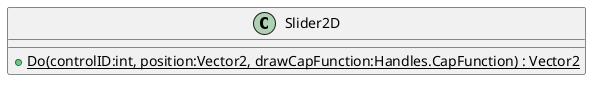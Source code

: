 @startuml
class Slider2D {
    + {static} Do(controlID:int, position:Vector2, drawCapFunction:Handles.CapFunction) : Vector2
}
@enduml

